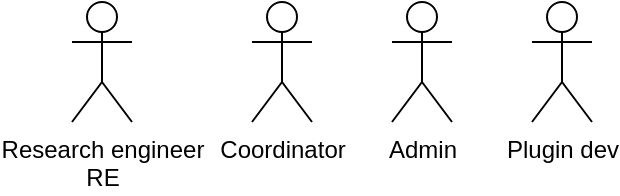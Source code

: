 <mxfile version="13.6.2" type="device"><diagram id="7TLPuluM3w2HlPgPsQp4" name="Page-1"><mxGraphModel dx="1355" dy="945" grid="1" gridSize="10" guides="1" tooltips="1" connect="1" arrows="1" fold="1" page="1" pageScale="1" pageWidth="850" pageHeight="1100" math="0" shadow="0"><root><mxCell id="0"/><mxCell id="1" parent="0"/><mxCell id="H6qrbfVzYEg2G4E_ie_j-1" value="Research engineer&lt;br&gt;RE" style="shape=umlActor;verticalLabelPosition=bottom;verticalAlign=top;html=1;outlineConnect=0;fontSize=12;" vertex="1" parent="1"><mxGeometry x="40" y="40" width="30" height="60" as="geometry"/></mxCell><mxCell id="H6qrbfVzYEg2G4E_ie_j-2" value="Coordinator" style="shape=umlActor;verticalLabelPosition=bottom;verticalAlign=top;html=1;outlineConnect=0;fontSize=12;" vertex="1" parent="1"><mxGeometry x="130" y="40" width="30" height="60" as="geometry"/></mxCell><mxCell id="H6qrbfVzYEg2G4E_ie_j-3" value="Admin" style="shape=umlActor;verticalLabelPosition=bottom;verticalAlign=top;html=1;outlineConnect=0;fontSize=12;" vertex="1" parent="1"><mxGeometry x="200" y="40" width="30" height="60" as="geometry"/></mxCell><mxCell id="H6qrbfVzYEg2G4E_ie_j-4" value="Plugin dev" style="shape=umlActor;verticalLabelPosition=bottom;verticalAlign=top;html=1;outlineConnect=0;fontSize=12;" vertex="1" parent="1"><mxGeometry x="270" y="40" width="30" height="60" as="geometry"/></mxCell></root></mxGraphModel></diagram></mxfile>